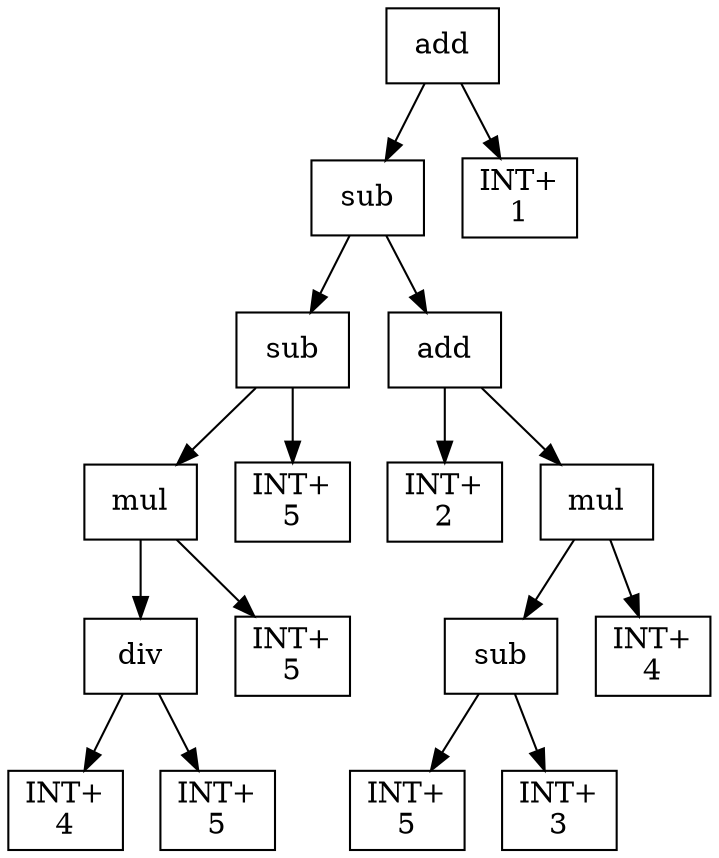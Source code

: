 digraph expr {
  node [shape=box];
  n1 [label="add"];
  n2 [label="sub"];
  n3 [label="sub"];
  n4 [label="mul"];
  n5 [label="div"];
  n6 [label="INT+\n4"];
  n7 [label="INT+\n5"];
  n5 -> n6;
  n5 -> n7;
  n8 [label="INT+\n5"];
  n4 -> n5;
  n4 -> n8;
  n9 [label="INT+\n5"];
  n3 -> n4;
  n3 -> n9;
  n10 [label="add"];
  n11 [label="INT+\n2"];
  n12 [label="mul"];
  n13 [label="sub"];
  n14 [label="INT+\n5"];
  n15 [label="INT+\n3"];
  n13 -> n14;
  n13 -> n15;
  n16 [label="INT+\n4"];
  n12 -> n13;
  n12 -> n16;
  n10 -> n11;
  n10 -> n12;
  n2 -> n3;
  n2 -> n10;
  n17 [label="INT+\n1"];
  n1 -> n2;
  n1 -> n17;
}